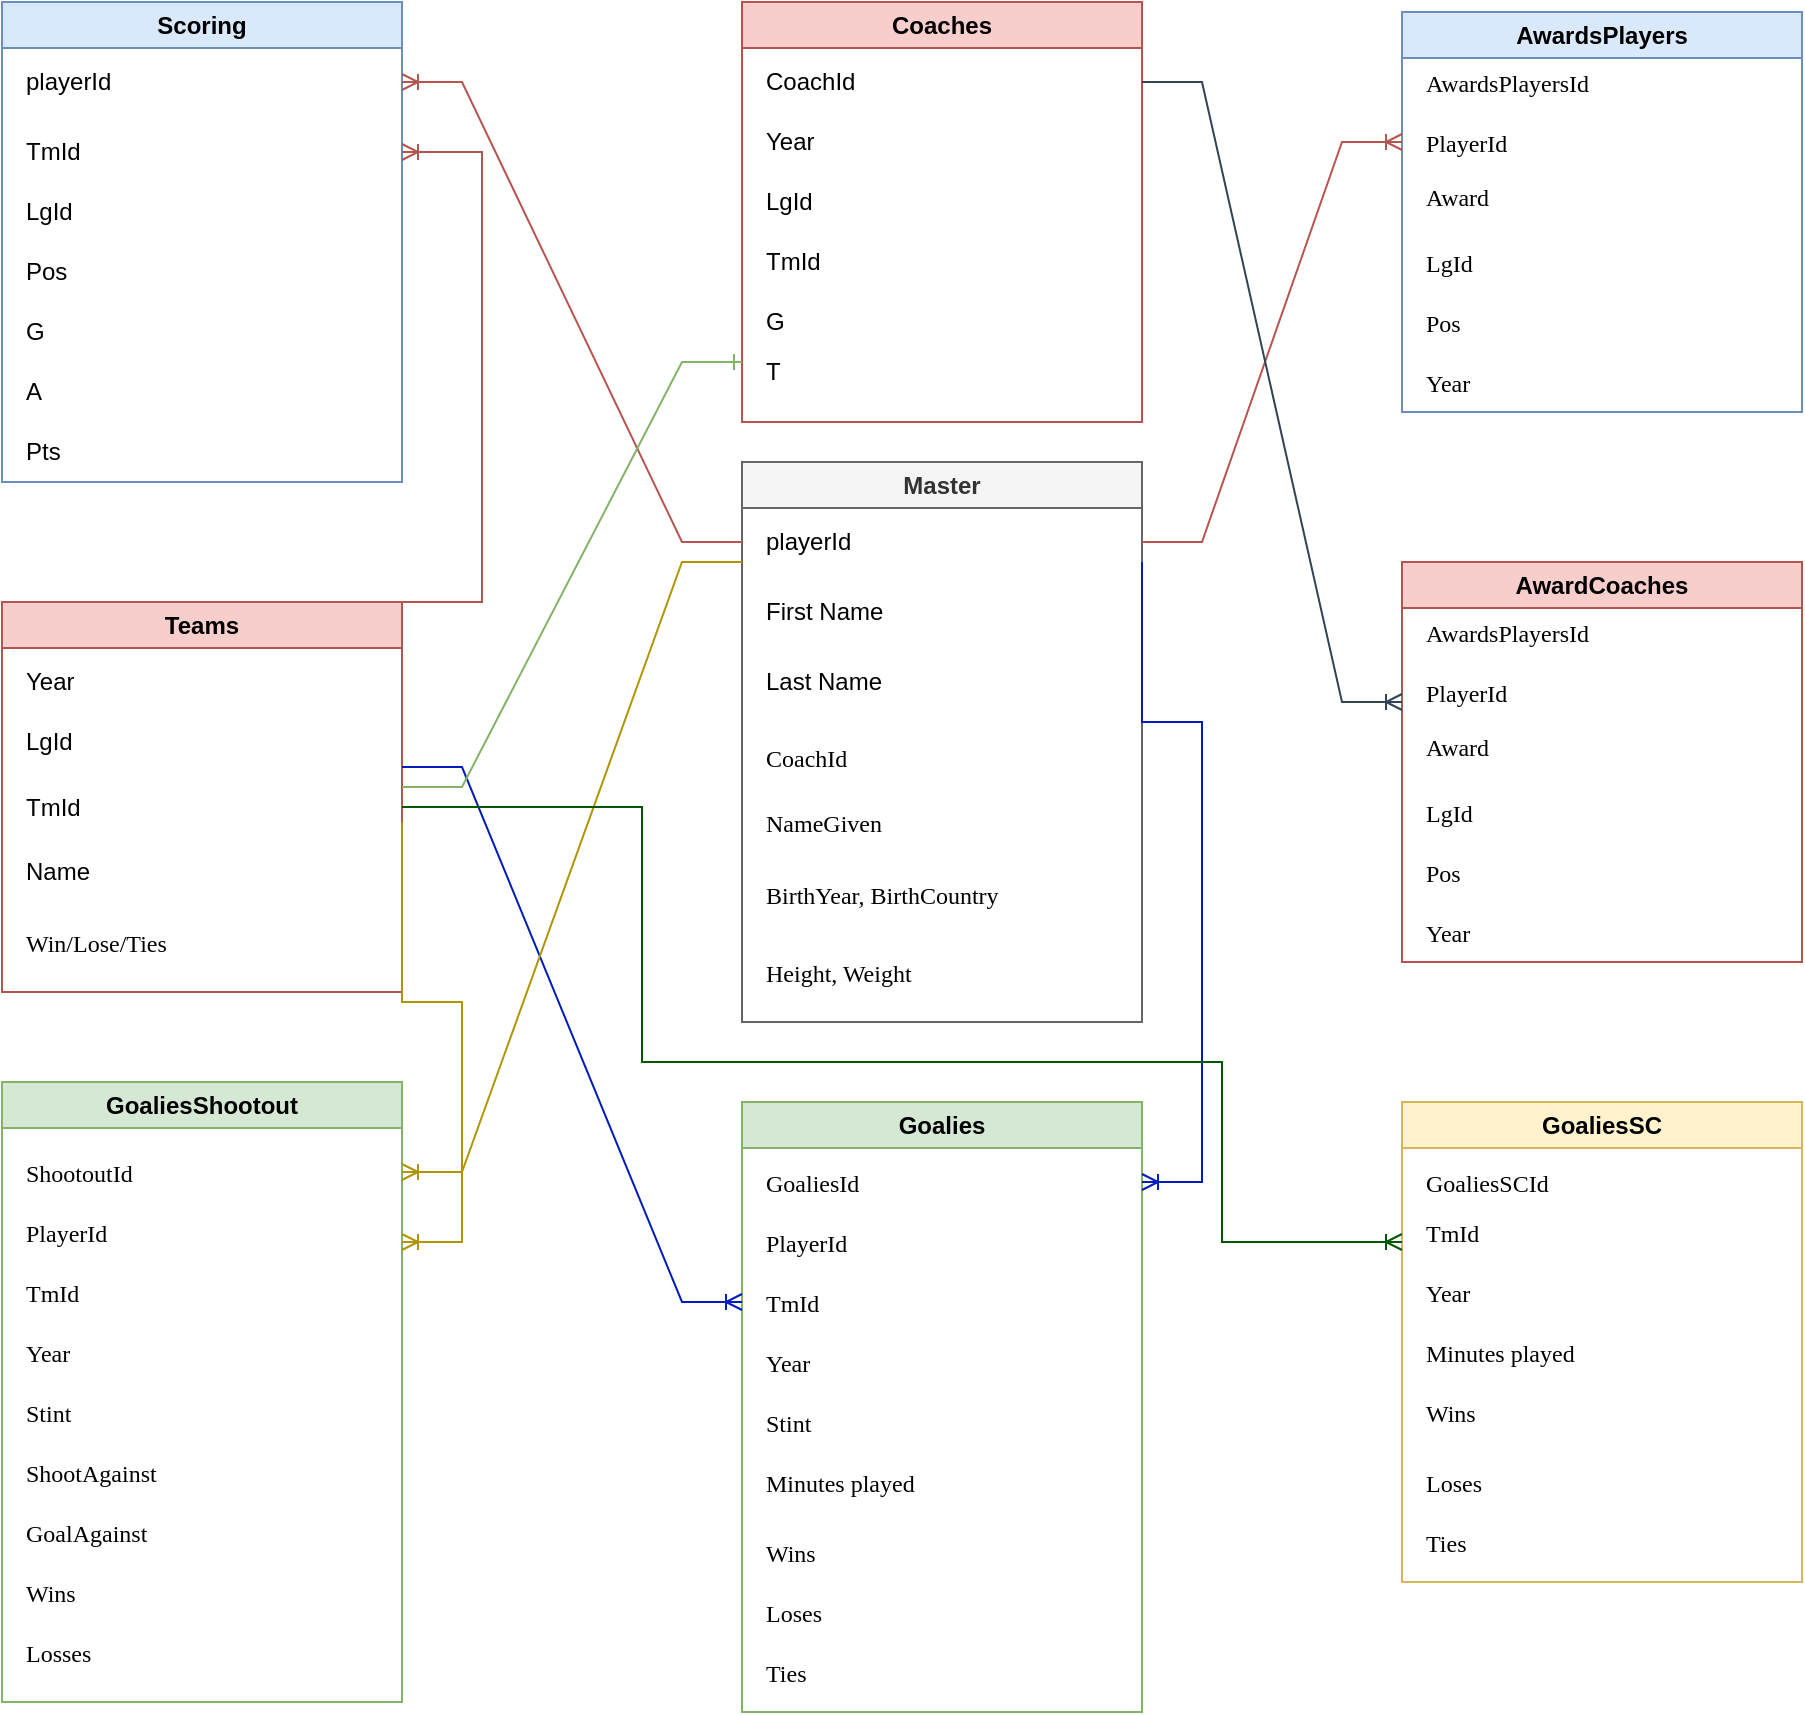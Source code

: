 <mxfile version="20.7.4" type="github">
  <diagram name="Page-1" id="9f46799a-70d6-7492-0946-bef42562c5a5">
    <mxGraphModel dx="1274" dy="669" grid="1" gridSize="10" guides="1" tooltips="1" connect="1" arrows="1" fold="1" page="1" pageScale="1" pageWidth="1100" pageHeight="850" background="none" math="0" shadow="0">
      <root>
        <mxCell id="0" />
        <mxCell id="1" parent="0" />
        <mxCell id="FBrM-DPrrFomyVaTWnfu-20" value="Scoring" style="swimlane;whiteSpace=wrap;html=1;fillColor=#dae8fc;strokeColor=#6c8ebf;" parent="1" vertex="1">
          <mxGeometry x="80" y="40" width="200" height="240" as="geometry" />
        </mxCell>
        <mxCell id="FBrM-DPrrFomyVaTWnfu-21" value="playerId" style="text;html=1;strokeColor=none;fillColor=none;align=left;verticalAlign=middle;whiteSpace=wrap;rounded=0;spacingLeft=10;" parent="FBrM-DPrrFomyVaTWnfu-20" vertex="1">
          <mxGeometry y="20" width="200" height="40" as="geometry" />
        </mxCell>
        <mxCell id="FBrM-DPrrFomyVaTWnfu-22" value="TmId" style="text;html=1;strokeColor=none;fillColor=none;align=left;verticalAlign=middle;whiteSpace=wrap;rounded=0;spacingLeft=10;" parent="FBrM-DPrrFomyVaTWnfu-20" vertex="1">
          <mxGeometry y="60" width="200" height="30" as="geometry" />
        </mxCell>
        <mxCell id="FBrM-DPrrFomyVaTWnfu-23" value="LgId" style="text;html=1;strokeColor=none;fillColor=none;align=left;verticalAlign=middle;whiteSpace=wrap;rounded=0;spacingLeft=10;" parent="FBrM-DPrrFomyVaTWnfu-20" vertex="1">
          <mxGeometry y="90" width="200" height="30" as="geometry" />
        </mxCell>
        <mxCell id="FBrM-DPrrFomyVaTWnfu-24" value="Pos&lt;span style=&quot;color: rgba(0, 0, 0, 0); font-family: monospace; font-size: 0px;&quot;&gt;%3CmxGraphModel%3E%3Croot%3E%3CmxCell%20id%3D%220%22%2F%3E%3CmxCell%20id%3D%221%22%20parent%3D%220%22%2F%3E%3CmxCell%20id%3D%222%22%20value%3D%22LgId%22%20style%3D%22text%3Bhtml%3D1%3BstrokeColor%3Dnone%3BfillColor%3Dnone%3Balign%3Dleft%3BverticalAlign%3Dmiddle%3BwhiteSpace%3Dwrap%3Brounded%3D0%3BspacingLeft%3D10%3B%22%20vertex%3D%221%22%20parent%3D%221%22%3E%3CmxGeometry%20x%3D%2280%22%20y%3D%22160%22%20width%3D%22200%22%20height%3D%2230%22%20as%3D%22geometry%22%2F%3E%3C%2FmxCell%3E%3C%2Froot%3E%3C%2FmxGraphModel%3E&lt;/span&gt;" style="text;html=1;strokeColor=none;fillColor=none;align=left;verticalAlign=middle;whiteSpace=wrap;rounded=0;spacingLeft=10;" parent="FBrM-DPrrFomyVaTWnfu-20" vertex="1">
          <mxGeometry y="120" width="200" height="30" as="geometry" />
        </mxCell>
        <mxCell id="FBrM-DPrrFomyVaTWnfu-25" value="G" style="text;html=1;strokeColor=none;fillColor=none;align=left;verticalAlign=middle;whiteSpace=wrap;rounded=0;spacingLeft=10;" parent="FBrM-DPrrFomyVaTWnfu-20" vertex="1">
          <mxGeometry y="150" width="200" height="30" as="geometry" />
        </mxCell>
        <mxCell id="FBrM-DPrrFomyVaTWnfu-26" value="A" style="text;html=1;strokeColor=none;fillColor=none;align=left;verticalAlign=middle;whiteSpace=wrap;rounded=0;spacingLeft=10;" parent="FBrM-DPrrFomyVaTWnfu-20" vertex="1">
          <mxGeometry y="180" width="200" height="30" as="geometry" />
        </mxCell>
        <mxCell id="FBrM-DPrrFomyVaTWnfu-27" value="Pts" style="text;html=1;strokeColor=none;fillColor=none;align=left;verticalAlign=middle;whiteSpace=wrap;rounded=0;spacingLeft=10;" parent="FBrM-DPrrFomyVaTWnfu-20" vertex="1">
          <mxGeometry y="210" width="200" height="30" as="geometry" />
        </mxCell>
        <mxCell id="FBrM-DPrrFomyVaTWnfu-28" value="" style="edgeStyle=orthogonalEdgeStyle;fontSize=12;html=1;endArrow=ERoneToMany;rounded=0;entryX=1;entryY=0.5;entryDx=0;entryDy=0;exitX=1;exitY=0.5;exitDx=0;exitDy=0;fillColor=#f8cecc;strokeColor=#b85450;" parent="1" source="FBrM-DPrrFomyVaTWnfu-32" target="FBrM-DPrrFomyVaTWnfu-22" edge="1">
          <mxGeometry width="100" height="100" relative="1" as="geometry">
            <mxPoint x="280" y="480" as="sourcePoint" />
            <mxPoint x="100" y="340" as="targetPoint" />
            <Array as="points">
              <mxPoint x="280" y="340" />
              <mxPoint x="320" y="340" />
              <mxPoint x="320" y="115" />
            </Array>
          </mxGeometry>
        </mxCell>
        <mxCell id="FBrM-DPrrFomyVaTWnfu-29" value="Teams" style="swimlane;whiteSpace=wrap;html=1;fillColor=#f8cecc;strokeColor=#b85450;" parent="1" vertex="1">
          <mxGeometry x="80" y="340" width="200" height="195" as="geometry">
            <mxRectangle x="80" y="370" width="80" height="30" as="alternateBounds" />
          </mxGeometry>
        </mxCell>
        <mxCell id="FBrM-DPrrFomyVaTWnfu-30" value="Year" style="text;html=1;strokeColor=none;fillColor=none;align=left;verticalAlign=middle;whiteSpace=wrap;rounded=0;spacingLeft=10;" parent="FBrM-DPrrFomyVaTWnfu-29" vertex="1">
          <mxGeometry y="20" width="200" height="40" as="geometry" />
        </mxCell>
        <mxCell id="FBrM-DPrrFomyVaTWnfu-31" value="LgId" style="text;html=1;strokeColor=none;fillColor=none;align=left;verticalAlign=middle;whiteSpace=wrap;rounded=0;spacingLeft=10;" parent="FBrM-DPrrFomyVaTWnfu-29" vertex="1">
          <mxGeometry y="50" width="200" height="40" as="geometry" />
        </mxCell>
        <mxCell id="FBrM-DPrrFomyVaTWnfu-32" value="TmId" style="text;html=1;strokeColor=none;fillColor=none;align=left;verticalAlign=middle;whiteSpace=wrap;rounded=0;spacingLeft=10;" parent="FBrM-DPrrFomyVaTWnfu-29" vertex="1">
          <mxGeometry y="82.5" width="200" height="40" as="geometry" />
        </mxCell>
        <mxCell id="FBrM-DPrrFomyVaTWnfu-33" value="Name" style="text;html=1;strokeColor=none;fillColor=none;align=left;verticalAlign=middle;whiteSpace=wrap;rounded=0;spacingLeft=10;" parent="FBrM-DPrrFomyVaTWnfu-29" vertex="1">
          <mxGeometry y="115" width="200" height="40" as="geometry" />
        </mxCell>
        <mxCell id="dmcQgNT5uZkdqx7kETDK-76" value="Win/Lose/Ties" style="text;strokeColor=none;fillColor=none;align=left;verticalAlign=middle;rounded=0;spacingLeft=10;fontFamily=Georgia;" vertex="1" parent="FBrM-DPrrFomyVaTWnfu-29">
          <mxGeometry y="155" width="100" height="30" as="geometry" />
        </mxCell>
        <mxCell id="FBrM-DPrrFomyVaTWnfu-34" value="Master" style="swimlane;whiteSpace=wrap;html=1;fillColor=#f5f5f5;fontColor=#333333;strokeColor=#666666;" parent="1" vertex="1">
          <mxGeometry x="450" y="270" width="200" height="280" as="geometry" />
        </mxCell>
        <mxCell id="FBrM-DPrrFomyVaTWnfu-35" value="playerId" style="text;html=1;strokeColor=none;fillColor=none;align=left;verticalAlign=middle;whiteSpace=wrap;rounded=0;spacingLeft=10;" parent="FBrM-DPrrFomyVaTWnfu-34" vertex="1">
          <mxGeometry y="20" width="200" height="40" as="geometry" />
        </mxCell>
        <mxCell id="FBrM-DPrrFomyVaTWnfu-36" value="First Name" style="text;html=1;strokeColor=none;fillColor=none;align=left;verticalAlign=middle;whiteSpace=wrap;rounded=0;spacingLeft=10;" parent="FBrM-DPrrFomyVaTWnfu-34" vertex="1">
          <mxGeometry y="55" width="200" height="40" as="geometry" />
        </mxCell>
        <mxCell id="FBrM-DPrrFomyVaTWnfu-37" value="Last Name" style="text;html=1;strokeColor=none;fillColor=none;align=left;verticalAlign=middle;whiteSpace=wrap;rounded=0;spacingLeft=10;" parent="FBrM-DPrrFomyVaTWnfu-34" vertex="1">
          <mxGeometry y="90" width="200" height="40" as="geometry" />
        </mxCell>
        <mxCell id="dmcQgNT5uZkdqx7kETDK-26" value="CoachId" style="text;strokeColor=none;fillColor=none;align=left;verticalAlign=middle;rounded=0;spacingLeft=10;fontFamily=Georgia;" vertex="1" parent="FBrM-DPrrFomyVaTWnfu-34">
          <mxGeometry y="130" width="150" height="35" as="geometry" />
        </mxCell>
        <mxCell id="dmcQgNT5uZkdqx7kETDK-34" value="NameGiven" style="text;strokeColor=none;fillColor=none;align=left;verticalAlign=middle;rounded=0;spacingLeft=10;fontFamily=Georgia;" vertex="1" parent="FBrM-DPrrFomyVaTWnfu-34">
          <mxGeometry y="165" width="150" height="30" as="geometry" />
        </mxCell>
        <mxCell id="dmcQgNT5uZkdqx7kETDK-37" value="Height, Weight" style="text;strokeColor=none;fillColor=none;align=left;verticalAlign=middle;rounded=0;spacingLeft=10;fontFamily=Georgia;" vertex="1" parent="FBrM-DPrrFomyVaTWnfu-34">
          <mxGeometry y="240" width="150" height="30" as="geometry" />
        </mxCell>
        <mxCell id="FBrM-DPrrFomyVaTWnfu-38" value="" style="edgeStyle=entityRelationEdgeStyle;fontSize=12;html=1;endArrow=ERoneToMany;rounded=0;entryX=1;entryY=0.5;entryDx=0;entryDy=0;exitX=0;exitY=0.5;exitDx=0;exitDy=0;fillColor=#f8cecc;strokeColor=#b85450;" parent="1" source="FBrM-DPrrFomyVaTWnfu-35" target="FBrM-DPrrFomyVaTWnfu-21" edge="1">
          <mxGeometry width="100" height="100" relative="1" as="geometry">
            <mxPoint x="370" y="120" as="sourcePoint" />
            <mxPoint x="410" y="-10" as="targetPoint" />
          </mxGeometry>
        </mxCell>
        <mxCell id="FBrM-DPrrFomyVaTWnfu-39" value="AwardsPlayers" style="swimlane;whiteSpace=wrap;html=1;fillColor=#dae8fc;strokeColor=#6c8ebf;" parent="1" vertex="1">
          <mxGeometry x="780" y="45" width="200" height="200" as="geometry" />
        </mxCell>
        <mxCell id="dmcQgNT5uZkdqx7kETDK-39" value="PlayerId" style="text;strokeColor=none;fillColor=none;align=left;verticalAlign=middle;rounded=0;spacingLeft=10;fontFamily=Georgia;" vertex="1" parent="FBrM-DPrrFomyVaTWnfu-39">
          <mxGeometry y="50" width="160" height="30" as="geometry" />
        </mxCell>
        <mxCell id="dmcQgNT5uZkdqx7kETDK-40" value="LgId" style="text;strokeColor=none;fillColor=none;align=left;verticalAlign=middle;rounded=0;spacingLeft=10;fontFamily=Georgia;" vertex="1" parent="FBrM-DPrrFomyVaTWnfu-39">
          <mxGeometry y="110" width="160" height="30" as="geometry" />
        </mxCell>
        <mxCell id="dmcQgNT5uZkdqx7kETDK-41" value="Award" style="text;strokeColor=none;fillColor=none;align=left;verticalAlign=middle;rounded=0;spacingLeft=10;fontFamily=Georgia;" vertex="1" parent="FBrM-DPrrFomyVaTWnfu-39">
          <mxGeometry y="80" width="160" height="24" as="geometry" />
        </mxCell>
        <mxCell id="dmcQgNT5uZkdqx7kETDK-42" value="AwardsPlayersId" style="text;strokeColor=none;fillColor=none;align=left;verticalAlign=middle;rounded=0;spacingLeft=10;fontFamily=Georgia;" vertex="1" parent="FBrM-DPrrFomyVaTWnfu-39">
          <mxGeometry y="20" width="160" height="30" as="geometry" />
        </mxCell>
        <mxCell id="dmcQgNT5uZkdqx7kETDK-43" value="Pos" style="text;strokeColor=none;fillColor=none;align=left;verticalAlign=middle;rounded=0;spacingLeft=10;fontFamily=Georgia;" vertex="1" parent="FBrM-DPrrFomyVaTWnfu-39">
          <mxGeometry y="140" width="160" height="30" as="geometry" />
        </mxCell>
        <mxCell id="dmcQgNT5uZkdqx7kETDK-44" value="Year" style="text;strokeColor=none;fillColor=none;align=left;verticalAlign=middle;rounded=0;spacingLeft=10;fontFamily=Georgia;" vertex="1" parent="FBrM-DPrrFomyVaTWnfu-39">
          <mxGeometry y="170" width="160" height="30" as="geometry" />
        </mxCell>
        <mxCell id="FBrM-DPrrFomyVaTWnfu-44" value="" style="edgeStyle=entityRelationEdgeStyle;fontSize=12;html=1;endArrow=ERoneToMany;rounded=0;entryX=0;entryY=0.5;entryDx=0;entryDy=0;exitX=1;exitY=0.5;exitDx=0;exitDy=0;fillColor=#f8cecc;strokeColor=#b85450;" parent="1" source="FBrM-DPrrFomyVaTWnfu-35" edge="1">
          <mxGeometry x="0.881" width="100" height="100" relative="1" as="geometry">
            <mxPoint x="620" y="280" as="sourcePoint" />
            <mxPoint x="780" y="110" as="targetPoint" />
            <mxPoint as="offset" />
          </mxGeometry>
        </mxCell>
        <mxCell id="FBrM-DPrrFomyVaTWnfu-45" value="Goalies" style="swimlane;whiteSpace=wrap;html=1;fillColor=#d5e8d4;strokeColor=#82b366;" parent="1" vertex="1">
          <mxGeometry x="450" y="590" width="200" height="305" as="geometry" />
        </mxCell>
        <mxCell id="dmcQgNT5uZkdqx7kETDK-54" value="GoaliesId" style="text;strokeColor=none;fillColor=none;align=left;verticalAlign=middle;rounded=0;spacingLeft=10;fontFamily=Georgia;" vertex="1" parent="FBrM-DPrrFomyVaTWnfu-45">
          <mxGeometry y="25" width="130" height="30" as="geometry" />
        </mxCell>
        <mxCell id="dmcQgNT5uZkdqx7kETDK-55" value="PlayerId" style="text;strokeColor=none;fillColor=none;align=left;verticalAlign=middle;rounded=0;spacingLeft=10;fontFamily=Georgia;" vertex="1" parent="FBrM-DPrrFomyVaTWnfu-45">
          <mxGeometry y="55" width="130" height="30" as="geometry" />
        </mxCell>
        <mxCell id="dmcQgNT5uZkdqx7kETDK-56" value="TmId" style="text;strokeColor=none;fillColor=none;align=left;verticalAlign=middle;rounded=0;spacingLeft=10;fontFamily=Georgia;" vertex="1" parent="FBrM-DPrrFomyVaTWnfu-45">
          <mxGeometry y="85" width="130" height="30" as="geometry" />
        </mxCell>
        <mxCell id="dmcQgNT5uZkdqx7kETDK-57" value="Year" style="text;strokeColor=none;fillColor=none;align=left;verticalAlign=middle;rounded=0;spacingLeft=10;fontFamily=Georgia;" vertex="1" parent="FBrM-DPrrFomyVaTWnfu-45">
          <mxGeometry y="115" width="130" height="30" as="geometry" />
        </mxCell>
        <mxCell id="dmcQgNT5uZkdqx7kETDK-58" value="Stint" style="text;strokeColor=none;fillColor=none;align=left;verticalAlign=middle;rounded=0;spacingLeft=10;fontFamily=Georgia;" vertex="1" parent="FBrM-DPrrFomyVaTWnfu-45">
          <mxGeometry y="145" width="130" height="30" as="geometry" />
        </mxCell>
        <mxCell id="dmcQgNT5uZkdqx7kETDK-59" value="Minutes played" style="text;strokeColor=none;fillColor=none;align=left;verticalAlign=middle;rounded=0;spacingLeft=10;fontFamily=Georgia;" vertex="1" parent="FBrM-DPrrFomyVaTWnfu-45">
          <mxGeometry y="175" width="130" height="30" as="geometry" />
        </mxCell>
        <mxCell id="dmcQgNT5uZkdqx7kETDK-60" value="Wins" style="text;strokeColor=none;fillColor=none;align=left;verticalAlign=middle;rounded=0;spacingLeft=10;fontFamily=Georgia;" vertex="1" parent="FBrM-DPrrFomyVaTWnfu-45">
          <mxGeometry y="205" width="130" height="40" as="geometry" />
        </mxCell>
        <mxCell id="dmcQgNT5uZkdqx7kETDK-61" value="Loses" style="text;strokeColor=none;fillColor=none;align=left;verticalAlign=middle;rounded=0;spacingLeft=10;fontFamily=Georgia;" vertex="1" parent="FBrM-DPrrFomyVaTWnfu-45">
          <mxGeometry y="235" width="130" height="40" as="geometry" />
        </mxCell>
        <mxCell id="dmcQgNT5uZkdqx7kETDK-62" value="Ties" style="text;strokeColor=none;fillColor=none;align=left;verticalAlign=middle;rounded=0;spacingLeft=10;fontFamily=Georgia;" vertex="1" parent="FBrM-DPrrFomyVaTWnfu-45">
          <mxGeometry y="265" width="130" height="40" as="geometry" />
        </mxCell>
        <mxCell id="FBrM-DPrrFomyVaTWnfu-52" value="" style="edgeStyle=entityRelationEdgeStyle;fontSize=12;html=1;endArrow=ERoneToMany;rounded=0;entryX=0;entryY=0.5;entryDx=0;entryDy=0;exitX=1;exitY=0;exitDx=0;exitDy=0;fillColor=#0050ef;strokeColor=#001DBC;" parent="1" source="FBrM-DPrrFomyVaTWnfu-32" edge="1">
          <mxGeometry x="-1" y="-199" width="100" height="100" relative="1" as="geometry">
            <mxPoint x="520" y="590" as="sourcePoint" />
            <mxPoint x="450" y="690" as="targetPoint" />
            <mxPoint x="-190" y="-139" as="offset" />
          </mxGeometry>
        </mxCell>
        <mxCell id="FBrM-DPrrFomyVaTWnfu-53" value="" style="edgeStyle=orthogonalEdgeStyle;fontSize=12;html=1;endArrow=ERoneToMany;rounded=0;bendable=1;movable=1;fillColor=#0050ef;strokeColor=#001DBC;exitX=1;exitY=0.75;exitDx=0;exitDy=0;entryX=1;entryY=0.5;entryDx=0;entryDy=0;" parent="1" source="FBrM-DPrrFomyVaTWnfu-35" edge="1">
          <mxGeometry x="-1" y="-110" width="100" height="100" relative="1" as="geometry">
            <mxPoint x="680" y="425" as="sourcePoint" />
            <mxPoint x="650" y="630" as="targetPoint" />
            <Array as="points">
              <mxPoint x="680" y="400" />
              <mxPoint x="680" y="630" />
            </Array>
            <mxPoint x="-110" y="-100" as="offset" />
          </mxGeometry>
        </mxCell>
        <mxCell id="aWgrmvi0tC9B05aP7XfA-1" value="GoaliesShootout" style="swimlane;whiteSpace=wrap;html=1;fillColor=#d5e8d4;strokeColor=#82b366;" parent="1" vertex="1">
          <mxGeometry x="80" y="580" width="200" height="310" as="geometry" />
        </mxCell>
        <mxCell id="dmcQgNT5uZkdqx7kETDK-45" value="ShootoutId" style="text;strokeColor=none;fillColor=none;align=left;verticalAlign=middle;rounded=0;spacingLeft=10;fontFamily=Georgia;" vertex="1" parent="aWgrmvi0tC9B05aP7XfA-1">
          <mxGeometry y="30" width="200" height="30" as="geometry" />
        </mxCell>
        <mxCell id="dmcQgNT5uZkdqx7kETDK-46" value="PlayerId" style="text;strokeColor=none;fillColor=none;align=left;verticalAlign=middle;rounded=0;spacingLeft=10;fontFamily=Georgia;" vertex="1" parent="aWgrmvi0tC9B05aP7XfA-1">
          <mxGeometry y="60" width="140" height="30" as="geometry" />
        </mxCell>
        <mxCell id="dmcQgNT5uZkdqx7kETDK-47" value="TmId" style="text;strokeColor=none;fillColor=none;align=left;verticalAlign=middle;rounded=0;spacingLeft=10;fontFamily=Georgia;" vertex="1" parent="aWgrmvi0tC9B05aP7XfA-1">
          <mxGeometry y="90" width="140" height="30" as="geometry" />
        </mxCell>
        <mxCell id="dmcQgNT5uZkdqx7kETDK-48" value="Year" style="text;strokeColor=none;fillColor=none;align=left;verticalAlign=middle;rounded=0;spacingLeft=10;fontFamily=Georgia;" vertex="1" parent="aWgrmvi0tC9B05aP7XfA-1">
          <mxGeometry y="120" width="140" height="30" as="geometry" />
        </mxCell>
        <mxCell id="dmcQgNT5uZkdqx7kETDK-49" value="Stint" style="text;strokeColor=none;fillColor=none;align=left;verticalAlign=middle;rounded=0;spacingLeft=10;fontFamily=Georgia;" vertex="1" parent="aWgrmvi0tC9B05aP7XfA-1">
          <mxGeometry y="150" width="140" height="30" as="geometry" />
        </mxCell>
        <mxCell id="dmcQgNT5uZkdqx7kETDK-50" value="ShootAgainst" style="text;strokeColor=none;fillColor=none;align=left;verticalAlign=middle;rounded=0;spacingLeft=10;fontFamily=Georgia;" vertex="1" parent="aWgrmvi0tC9B05aP7XfA-1">
          <mxGeometry y="180" width="140" height="30" as="geometry" />
        </mxCell>
        <mxCell id="dmcQgNT5uZkdqx7kETDK-51" value="GoalAgainst" style="text;strokeColor=none;fillColor=none;align=left;verticalAlign=middle;rounded=0;spacingLeft=10;fontFamily=Georgia;" vertex="1" parent="aWgrmvi0tC9B05aP7XfA-1">
          <mxGeometry y="210" width="140" height="30" as="geometry" />
        </mxCell>
        <mxCell id="dmcQgNT5uZkdqx7kETDK-52" value="Wins" style="text;strokeColor=none;fillColor=none;align=left;verticalAlign=middle;rounded=0;spacingLeft=10;fontFamily=Georgia;" vertex="1" parent="aWgrmvi0tC9B05aP7XfA-1">
          <mxGeometry y="240" width="140" height="30" as="geometry" />
        </mxCell>
        <mxCell id="dmcQgNT5uZkdqx7kETDK-53" value="Losses" style="text;strokeColor=none;fillColor=none;align=left;verticalAlign=middle;rounded=0;spacingLeft=10;fontFamily=Georgia;" vertex="1" parent="aWgrmvi0tC9B05aP7XfA-1">
          <mxGeometry y="270" width="140" height="30" as="geometry" />
        </mxCell>
        <mxCell id="aWgrmvi0tC9B05aP7XfA-10" value="" style="edgeStyle=entityRelationEdgeStyle;fontSize=12;html=1;endArrow=ERoneToMany;rounded=0;exitX=0;exitY=0.75;exitDx=0;exitDy=0;fillColor=#e3c800;strokeColor=#B09500;" parent="1" source="FBrM-DPrrFomyVaTWnfu-35" target="dmcQgNT5uZkdqx7kETDK-45" edge="1">
          <mxGeometry x="-1" width="100" height="100" relative="1" as="geometry">
            <mxPoint x="330" y="600" as="sourcePoint" />
            <mxPoint x="280" y="600" as="targetPoint" />
            <mxPoint as="offset" />
          </mxGeometry>
        </mxCell>
        <mxCell id="aWgrmvi0tC9B05aP7XfA-11" value="" style="edgeStyle=orthogonalEdgeStyle;fontSize=12;html=1;endArrow=ERoneToMany;rounded=0;entryX=1;entryY=0.5;entryDx=0;entryDy=0;fillColor=#e3c800;strokeColor=#B09500;" parent="1" edge="1">
          <mxGeometry width="100" height="100" relative="1" as="geometry">
            <mxPoint x="280" y="450" as="sourcePoint" />
            <mxPoint x="280" y="660" as="targetPoint" />
            <Array as="points">
              <mxPoint x="280" y="540" />
              <mxPoint x="310" y="540" />
              <mxPoint x="310" y="660" />
            </Array>
          </mxGeometry>
        </mxCell>
        <mxCell id="pewH3cqpHoCs7dBxOEfH-1" value="GoaliesSC" style="swimlane;whiteSpace=wrap;html=1;fillColor=#fff2cc;strokeColor=#d6b656;" parent="1" vertex="1">
          <mxGeometry x="780" y="590" width="200" height="240" as="geometry" />
        </mxCell>
        <mxCell id="dmcQgNT5uZkdqx7kETDK-63" value="GoaliesSCId" style="text;strokeColor=none;fillColor=none;align=left;verticalAlign=middle;rounded=0;spacingLeft=10;fontFamily=Georgia;" vertex="1" parent="pewH3cqpHoCs7dBxOEfH-1">
          <mxGeometry y="20" width="170" height="40" as="geometry" />
        </mxCell>
        <mxCell id="dmcQgNT5uZkdqx7kETDK-64" value="TmId" style="text;strokeColor=none;fillColor=none;align=left;verticalAlign=middle;rounded=0;spacingLeft=10;fontFamily=Georgia;" vertex="1" parent="pewH3cqpHoCs7dBxOEfH-1">
          <mxGeometry y="50" width="170" height="30" as="geometry" />
        </mxCell>
        <mxCell id="dmcQgNT5uZkdqx7kETDK-65" value="Year" style="text;strokeColor=none;fillColor=none;align=left;verticalAlign=middle;rounded=0;spacingLeft=10;fontFamily=Georgia;" vertex="1" parent="pewH3cqpHoCs7dBxOEfH-1">
          <mxGeometry y="80" width="170" height="30" as="geometry" />
        </mxCell>
        <mxCell id="dmcQgNT5uZkdqx7kETDK-66" value="Wins" style="text;strokeColor=none;fillColor=none;align=left;verticalAlign=middle;rounded=0;spacingLeft=10;fontFamily=Georgia;" vertex="1" parent="pewH3cqpHoCs7dBxOEfH-1">
          <mxGeometry y="140" width="170" height="30" as="geometry" />
        </mxCell>
        <mxCell id="dmcQgNT5uZkdqx7kETDK-67" value="Loses" style="text;strokeColor=none;fillColor=none;align=left;verticalAlign=middle;rounded=0;spacingLeft=10;fontFamily=Georgia;" vertex="1" parent="pewH3cqpHoCs7dBxOEfH-1">
          <mxGeometry y="170" width="170" height="40" as="geometry" />
        </mxCell>
        <mxCell id="dmcQgNT5uZkdqx7kETDK-68" value="Ties" style="text;strokeColor=none;fillColor=none;align=left;verticalAlign=middle;rounded=0;spacingLeft=10;fontFamily=Georgia;" vertex="1" parent="pewH3cqpHoCs7dBxOEfH-1">
          <mxGeometry y="200" width="170" height="40" as="geometry" />
        </mxCell>
        <mxCell id="dmcQgNT5uZkdqx7kETDK-69" value="Minutes played" style="text;strokeColor=none;fillColor=none;align=left;verticalAlign=middle;rounded=0;spacingLeft=10;fontFamily=Georgia;" vertex="1" parent="pewH3cqpHoCs7dBxOEfH-1">
          <mxGeometry y="110" width="170" height="30" as="geometry" />
        </mxCell>
        <mxCell id="pewH3cqpHoCs7dBxOEfH-12" value="" style="edgeStyle=orthogonalEdgeStyle;fontSize=12;html=1;endArrow=ERoneToMany;rounded=0;exitX=1;exitY=0.5;exitDx=0;exitDy=0;entryX=0;entryY=0.5;entryDx=0;entryDy=0;fillColor=#008a00;strokeColor=#005700;" parent="1" source="FBrM-DPrrFomyVaTWnfu-32" edge="1">
          <mxGeometry width="100" height="100" relative="1" as="geometry">
            <mxPoint x="660" y="630" as="sourcePoint" />
            <mxPoint x="780" y="660" as="targetPoint" />
            <Array as="points">
              <mxPoint x="400" y="443" />
              <mxPoint x="400" y="570" />
              <mxPoint x="690" y="570" />
              <mxPoint x="690" y="660" />
            </Array>
          </mxGeometry>
        </mxCell>
        <mxCell id="pewH3cqpHoCs7dBxOEfH-13" value="Coaches" style="swimlane;whiteSpace=wrap;html=1;fillColor=#f8cecc;strokeColor=#b85450;" parent="1" vertex="1">
          <mxGeometry x="450" y="40" width="200" height="210" as="geometry" />
        </mxCell>
        <mxCell id="pewH3cqpHoCs7dBxOEfH-14" value="Year" style="text;html=1;strokeColor=none;fillColor=none;align=left;verticalAlign=middle;whiteSpace=wrap;rounded=0;spacingLeft=10;" parent="pewH3cqpHoCs7dBxOEfH-13" vertex="1">
          <mxGeometry y="50" width="200" height="40" as="geometry" />
        </mxCell>
        <mxCell id="pewH3cqpHoCs7dBxOEfH-15" value="LgId" style="text;html=1;strokeColor=none;fillColor=none;align=left;verticalAlign=middle;whiteSpace=wrap;rounded=0;spacingLeft=10;" parent="pewH3cqpHoCs7dBxOEfH-13" vertex="1">
          <mxGeometry y="80" width="200" height="40" as="geometry" />
        </mxCell>
        <mxCell id="pewH3cqpHoCs7dBxOEfH-16" value="TmId" style="text;html=1;strokeColor=none;fillColor=none;align=left;verticalAlign=middle;whiteSpace=wrap;rounded=0;spacingLeft=10;" parent="pewH3cqpHoCs7dBxOEfH-13" vertex="1">
          <mxGeometry y="110" width="200" height="40" as="geometry" />
        </mxCell>
        <mxCell id="pewH3cqpHoCs7dBxOEfH-17" value="G" style="text;html=1;strokeColor=none;fillColor=none;align=left;verticalAlign=middle;whiteSpace=wrap;rounded=0;spacingLeft=10;" parent="pewH3cqpHoCs7dBxOEfH-13" vertex="1">
          <mxGeometry y="140" width="200" height="40" as="geometry" />
        </mxCell>
        <mxCell id="pewH3cqpHoCs7dBxOEfH-18" value="T" style="text;html=1;strokeColor=none;fillColor=none;align=left;verticalAlign=middle;whiteSpace=wrap;rounded=0;spacingLeft=10;" parent="pewH3cqpHoCs7dBxOEfH-13" vertex="1">
          <mxGeometry y="170" width="200" height="30" as="geometry" />
        </mxCell>
        <mxCell id="pewH3cqpHoCs7dBxOEfH-19" value="CoachId" style="text;html=1;strokeColor=none;fillColor=none;align=left;verticalAlign=middle;whiteSpace=wrap;rounded=0;spacingLeft=10;" parent="pewH3cqpHoCs7dBxOEfH-13" vertex="1">
          <mxGeometry y="20" width="200" height="40" as="geometry" />
        </mxCell>
        <mxCell id="pewH3cqpHoCs7dBxOEfH-21" value="" style="edgeStyle=entityRelationEdgeStyle;fontSize=12;html=1;endArrow=ERone;endFill=1;rounded=0;fillColor=#d5e8d4;strokeColor=#82b366;exitX=1;exitY=0.25;exitDx=0;exitDy=0;" parent="1" source="FBrM-DPrrFomyVaTWnfu-32" edge="1">
          <mxGeometry width="100" height="100" relative="1" as="geometry">
            <mxPoint x="280" y="450" as="sourcePoint" />
            <mxPoint x="450" y="220" as="targetPoint" />
          </mxGeometry>
        </mxCell>
        <mxCell id="pewH3cqpHoCs7dBxOEfH-22" value="AwardCoaches" style="swimlane;whiteSpace=wrap;html=1;fillColor=#f8cecc;strokeColor=#b85450;" parent="1" vertex="1">
          <mxGeometry x="780" y="320" width="200" height="200" as="geometry" />
        </mxCell>
        <mxCell id="dmcQgNT5uZkdqx7kETDK-70" value="PlayerId" style="text;strokeColor=none;fillColor=none;align=left;verticalAlign=middle;rounded=0;spacingLeft=10;fontFamily=Georgia;" vertex="1" parent="pewH3cqpHoCs7dBxOEfH-22">
          <mxGeometry y="50" width="160" height="30" as="geometry" />
        </mxCell>
        <mxCell id="dmcQgNT5uZkdqx7kETDK-71" value="LgId" style="text;strokeColor=none;fillColor=none;align=left;verticalAlign=middle;rounded=0;spacingLeft=10;fontFamily=Georgia;" vertex="1" parent="pewH3cqpHoCs7dBxOEfH-22">
          <mxGeometry y="110" width="160" height="30" as="geometry" />
        </mxCell>
        <mxCell id="dmcQgNT5uZkdqx7kETDK-72" value="Award" style="text;strokeColor=none;fillColor=none;align=left;verticalAlign=middle;rounded=0;spacingLeft=10;fontFamily=Georgia;" vertex="1" parent="pewH3cqpHoCs7dBxOEfH-22">
          <mxGeometry y="80" width="160" height="24" as="geometry" />
        </mxCell>
        <mxCell id="dmcQgNT5uZkdqx7kETDK-73" value="AwardsPlayersId" style="text;strokeColor=none;fillColor=none;align=left;verticalAlign=middle;rounded=0;spacingLeft=10;fontFamily=Georgia;" vertex="1" parent="pewH3cqpHoCs7dBxOEfH-22">
          <mxGeometry y="20" width="160" height="30" as="geometry" />
        </mxCell>
        <mxCell id="dmcQgNT5uZkdqx7kETDK-74" value="Pos" style="text;strokeColor=none;fillColor=none;align=left;verticalAlign=middle;rounded=0;spacingLeft=10;fontFamily=Georgia;" vertex="1" parent="pewH3cqpHoCs7dBxOEfH-22">
          <mxGeometry y="140" width="160" height="30" as="geometry" />
        </mxCell>
        <mxCell id="dmcQgNT5uZkdqx7kETDK-75" value="Year" style="text;strokeColor=none;fillColor=none;align=left;verticalAlign=middle;rounded=0;spacingLeft=10;fontFamily=Georgia;" vertex="1" parent="pewH3cqpHoCs7dBxOEfH-22">
          <mxGeometry y="170" width="160" height="30" as="geometry" />
        </mxCell>
        <mxCell id="pewH3cqpHoCs7dBxOEfH-28" value="" style="edgeStyle=entityRelationEdgeStyle;fontSize=12;html=1;endArrow=ERoneToMany;rounded=0;entryX=0;entryY=0.5;entryDx=0;entryDy=0;exitX=1;exitY=0.5;exitDx=0;exitDy=0;fillColor=#647687;strokeColor=#314354;" parent="1" source="pewH3cqpHoCs7dBxOEfH-19" edge="1">
          <mxGeometry width="100" height="100" relative="1" as="geometry">
            <mxPoint x="660" y="360" as="sourcePoint" />
            <mxPoint x="780" y="390" as="targetPoint" />
          </mxGeometry>
        </mxCell>
        <mxCell id="dmcQgNT5uZkdqx7kETDK-35" value="BirthYear, BirthCountry" style="text;strokeColor=none;fillColor=none;align=left;verticalAlign=middle;rounded=0;spacingLeft=10;fontFamily=Georgia;" vertex="1" parent="1">
          <mxGeometry x="450" y="471" width="150" height="30" as="geometry" />
        </mxCell>
      </root>
    </mxGraphModel>
  </diagram>
</mxfile>
